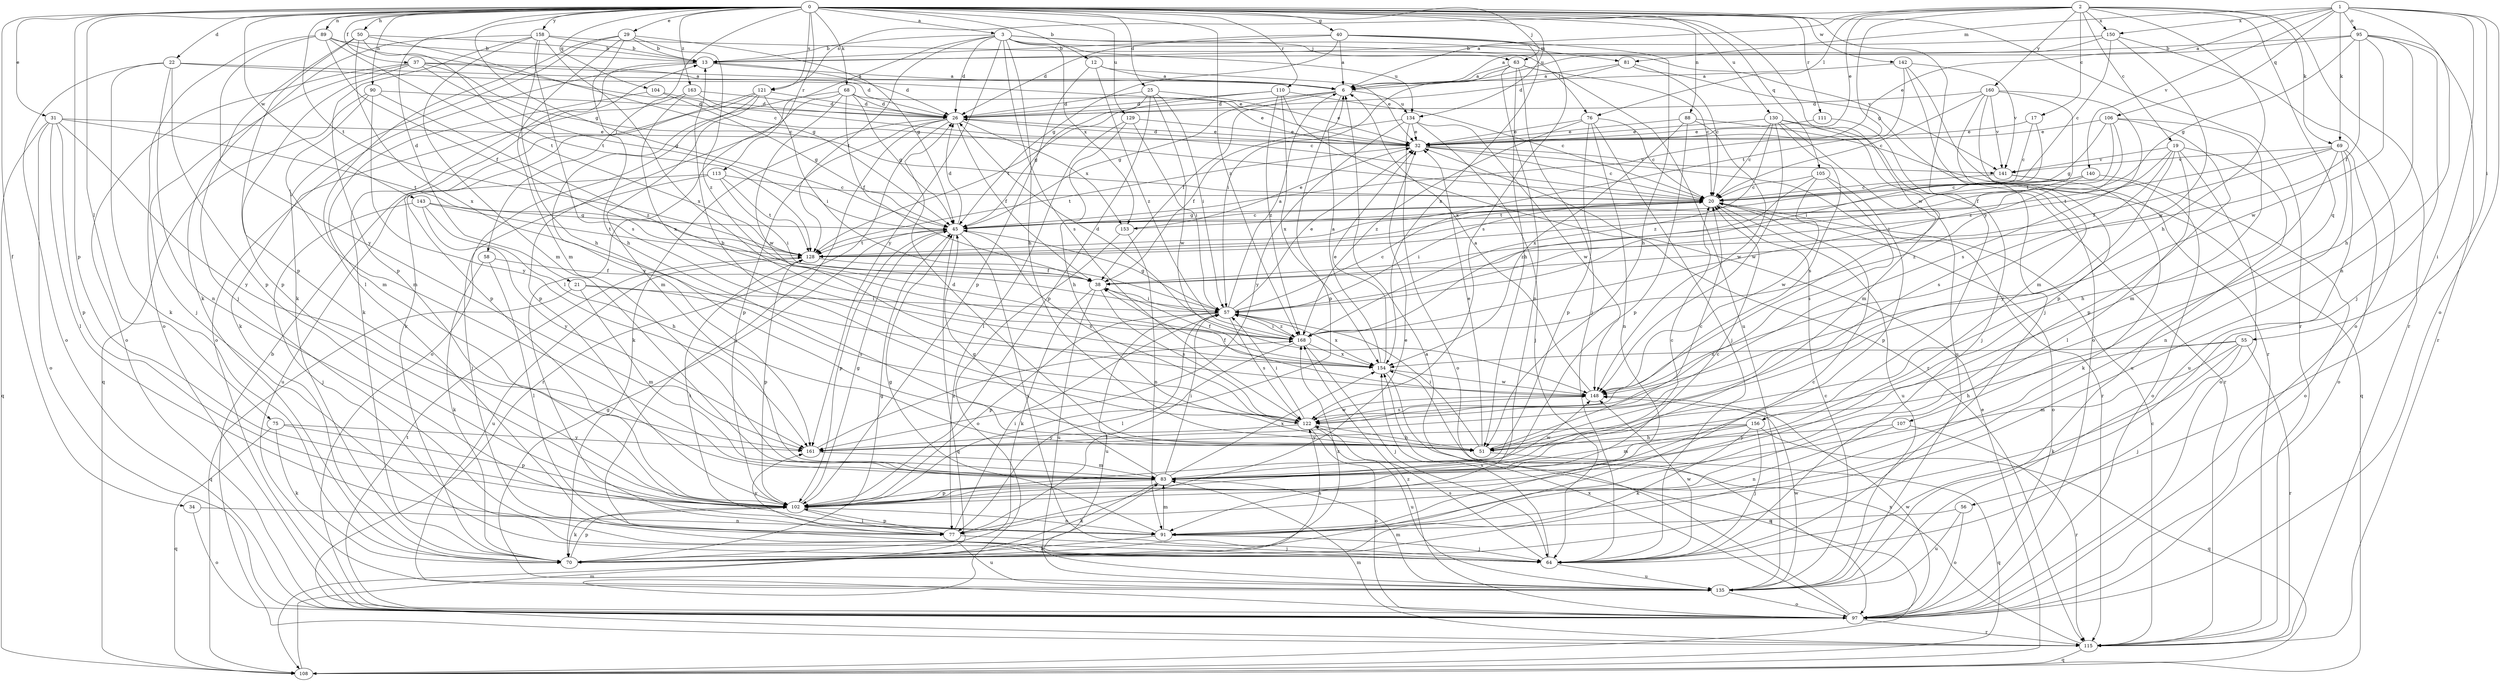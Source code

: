 strict digraph  {
0;
1;
2;
3;
6;
12;
13;
17;
19;
20;
21;
22;
25;
26;
29;
31;
32;
34;
37;
38;
40;
45;
50;
51;
55;
56;
57;
58;
63;
64;
68;
69;
70;
75;
76;
77;
81;
83;
88;
89;
90;
91;
95;
97;
102;
104;
105;
106;
107;
108;
110;
111;
113;
115;
121;
122;
128;
129;
130;
134;
135;
140;
141;
142;
143;
148;
150;
153;
154;
156;
158;
160;
161;
163;
168;
0 -> 3  [label=a];
0 -> 12  [label=b];
0 -> 21  [label=d];
0 -> 22  [label=d];
0 -> 25  [label=d];
0 -> 29  [label=e];
0 -> 31  [label=e];
0 -> 34  [label=f];
0 -> 37  [label=f];
0 -> 40  [label=g];
0 -> 45  [label=g];
0 -> 50  [label=h];
0 -> 58  [label=j];
0 -> 63  [label=j];
0 -> 68  [label=k];
0 -> 75  [label=l];
0 -> 88  [label=n];
0 -> 89  [label=n];
0 -> 90  [label=n];
0 -> 102  [label=p];
0 -> 104  [label=q];
0 -> 105  [label=q];
0 -> 110  [label=r];
0 -> 111  [label=r];
0 -> 113  [label=r];
0 -> 115  [label=r];
0 -> 121  [label=s];
0 -> 128  [label=t];
0 -> 129  [label=u];
0 -> 130  [label=u];
0 -> 134  [label=u];
0 -> 142  [label=w];
0 -> 143  [label=w];
0 -> 148  [label=w];
0 -> 156  [label=y];
0 -> 158  [label=y];
0 -> 163  [label=z];
0 -> 168  [label=z];
1 -> 6  [label=a];
1 -> 55  [label=i];
1 -> 56  [label=i];
1 -> 69  [label=k];
1 -> 81  [label=m];
1 -> 91  [label=n];
1 -> 95  [label=o];
1 -> 97  [label=o];
1 -> 106  [label=q];
1 -> 140  [label=v];
1 -> 150  [label=x];
2 -> 6  [label=a];
2 -> 17  [label=c];
2 -> 19  [label=c];
2 -> 32  [label=e];
2 -> 45  [label=g];
2 -> 51  [label=h];
2 -> 69  [label=k];
2 -> 76  [label=l];
2 -> 107  [label=q];
2 -> 115  [label=r];
2 -> 121  [label=s];
2 -> 150  [label=x];
2 -> 160  [label=y];
3 -> 13  [label=b];
3 -> 26  [label=d];
3 -> 51  [label=h];
3 -> 63  [label=j];
3 -> 76  [label=l];
3 -> 77  [label=l];
3 -> 81  [label=m];
3 -> 122  [label=s];
3 -> 128  [label=t];
3 -> 134  [label=u];
3 -> 153  [label=x];
3 -> 161  [label=y];
6 -> 26  [label=d];
6 -> 38  [label=f];
6 -> 45  [label=g];
6 -> 102  [label=p];
6 -> 134  [label=u];
12 -> 6  [label=a];
12 -> 32  [label=e];
12 -> 102  [label=p];
12 -> 168  [label=z];
13 -> 6  [label=a];
13 -> 26  [label=d];
13 -> 70  [label=k];
13 -> 97  [label=o];
17 -> 20  [label=c];
17 -> 32  [label=e];
17 -> 57  [label=i];
19 -> 57  [label=i];
19 -> 77  [label=l];
19 -> 97  [label=o];
19 -> 122  [label=s];
19 -> 135  [label=u];
19 -> 141  [label=v];
19 -> 161  [label=y];
20 -> 45  [label=g];
20 -> 57  [label=i];
20 -> 97  [label=o];
20 -> 135  [label=u];
20 -> 153  [label=x];
21 -> 57  [label=i];
21 -> 83  [label=m];
21 -> 108  [label=q];
21 -> 122  [label=s];
22 -> 6  [label=a];
22 -> 32  [label=e];
22 -> 70  [label=k];
22 -> 91  [label=n];
22 -> 97  [label=o];
22 -> 102  [label=p];
25 -> 26  [label=d];
25 -> 32  [label=e];
25 -> 45  [label=g];
25 -> 57  [label=i];
25 -> 102  [label=p];
25 -> 148  [label=w];
26 -> 32  [label=e];
26 -> 38  [label=f];
26 -> 64  [label=j];
26 -> 70  [label=k];
26 -> 102  [label=p];
26 -> 115  [label=r];
26 -> 153  [label=x];
29 -> 13  [label=b];
29 -> 45  [label=g];
29 -> 51  [label=h];
29 -> 70  [label=k];
29 -> 77  [label=l];
29 -> 83  [label=m];
29 -> 168  [label=z];
31 -> 32  [label=e];
31 -> 77  [label=l];
31 -> 97  [label=o];
31 -> 102  [label=p];
31 -> 108  [label=q];
31 -> 128  [label=t];
31 -> 161  [label=y];
32 -> 20  [label=c];
32 -> 26  [label=d];
32 -> 115  [label=r];
32 -> 128  [label=t];
32 -> 141  [label=v];
34 -> 91  [label=n];
34 -> 97  [label=o];
37 -> 6  [label=a];
37 -> 20  [label=c];
37 -> 26  [label=d];
37 -> 45  [label=g];
37 -> 64  [label=j];
37 -> 97  [label=o];
37 -> 102  [label=p];
38 -> 57  [label=i];
38 -> 70  [label=k];
38 -> 122  [label=s];
38 -> 135  [label=u];
40 -> 6  [label=a];
40 -> 13  [label=b];
40 -> 26  [label=d];
40 -> 45  [label=g];
40 -> 51  [label=h];
40 -> 122  [label=s];
40 -> 154  [label=x];
45 -> 20  [label=c];
45 -> 26  [label=d];
45 -> 64  [label=j];
45 -> 102  [label=p];
45 -> 108  [label=q];
45 -> 122  [label=s];
45 -> 128  [label=t];
50 -> 13  [label=b];
50 -> 45  [label=g];
50 -> 64  [label=j];
50 -> 102  [label=p];
50 -> 128  [label=t];
50 -> 154  [label=x];
51 -> 20  [label=c];
51 -> 26  [label=d];
51 -> 32  [label=e];
51 -> 57  [label=i];
51 -> 108  [label=q];
55 -> 51  [label=h];
55 -> 64  [label=j];
55 -> 70  [label=k];
55 -> 83  [label=m];
55 -> 115  [label=r];
55 -> 154  [label=x];
56 -> 91  [label=n];
56 -> 97  [label=o];
56 -> 135  [label=u];
57 -> 6  [label=a];
57 -> 20  [label=c];
57 -> 32  [label=e];
57 -> 45  [label=g];
57 -> 77  [label=l];
57 -> 102  [label=p];
57 -> 122  [label=s];
57 -> 135  [label=u];
57 -> 154  [label=x];
57 -> 168  [label=z];
58 -> 38  [label=f];
58 -> 70  [label=k];
58 -> 77  [label=l];
63 -> 6  [label=a];
63 -> 20  [label=c];
63 -> 51  [label=h];
63 -> 57  [label=i];
63 -> 64  [label=j];
63 -> 91  [label=n];
63 -> 135  [label=u];
64 -> 122  [label=s];
64 -> 135  [label=u];
64 -> 148  [label=w];
64 -> 154  [label=x];
68 -> 26  [label=d];
68 -> 32  [label=e];
68 -> 38  [label=f];
68 -> 45  [label=g];
68 -> 97  [label=o];
68 -> 102  [label=p];
68 -> 148  [label=w];
69 -> 38  [label=f];
69 -> 51  [label=h];
69 -> 91  [label=n];
69 -> 97  [label=o];
69 -> 128  [label=t];
69 -> 135  [label=u];
69 -> 141  [label=v];
70 -> 20  [label=c];
70 -> 45  [label=g];
70 -> 102  [label=p];
70 -> 122  [label=s];
70 -> 168  [label=z];
75 -> 70  [label=k];
75 -> 102  [label=p];
75 -> 108  [label=q];
75 -> 161  [label=y];
76 -> 20  [label=c];
76 -> 32  [label=e];
76 -> 64  [label=j];
76 -> 91  [label=n];
76 -> 102  [label=p];
76 -> 168  [label=z];
77 -> 32  [label=e];
77 -> 57  [label=i];
77 -> 64  [label=j];
77 -> 102  [label=p];
77 -> 135  [label=u];
77 -> 161  [label=y];
81 -> 6  [label=a];
81 -> 20  [label=c];
81 -> 26  [label=d];
81 -> 97  [label=o];
83 -> 20  [label=c];
83 -> 45  [label=g];
83 -> 57  [label=i];
83 -> 70  [label=k];
83 -> 102  [label=p];
83 -> 148  [label=w];
83 -> 154  [label=x];
88 -> 32  [label=e];
88 -> 102  [label=p];
88 -> 108  [label=q];
88 -> 148  [label=w];
88 -> 154  [label=x];
89 -> 13  [label=b];
89 -> 20  [label=c];
89 -> 38  [label=f];
89 -> 97  [label=o];
89 -> 128  [label=t];
89 -> 161  [label=y];
90 -> 26  [label=d];
90 -> 83  [label=m];
90 -> 108  [label=q];
90 -> 161  [label=y];
90 -> 168  [label=z];
91 -> 45  [label=g];
91 -> 64  [label=j];
91 -> 70  [label=k];
91 -> 83  [label=m];
91 -> 128  [label=t];
95 -> 13  [label=b];
95 -> 32  [label=e];
95 -> 38  [label=f];
95 -> 45  [label=g];
95 -> 51  [label=h];
95 -> 64  [label=j];
95 -> 115  [label=r];
95 -> 148  [label=w];
97 -> 6  [label=a];
97 -> 115  [label=r];
97 -> 128  [label=t];
97 -> 148  [label=w];
97 -> 154  [label=x];
97 -> 168  [label=z];
102 -> 20  [label=c];
102 -> 45  [label=g];
102 -> 70  [label=k];
102 -> 77  [label=l];
102 -> 91  [label=n];
104 -> 26  [label=d];
104 -> 45  [label=g];
104 -> 83  [label=m];
105 -> 20  [label=c];
105 -> 102  [label=p];
105 -> 122  [label=s];
105 -> 148  [label=w];
105 -> 168  [label=z];
106 -> 32  [label=e];
106 -> 38  [label=f];
106 -> 45  [label=g];
106 -> 83  [label=m];
106 -> 102  [label=p];
106 -> 128  [label=t];
107 -> 91  [label=n];
107 -> 115  [label=r];
107 -> 161  [label=y];
108 -> 32  [label=e];
108 -> 83  [label=m];
110 -> 20  [label=c];
110 -> 26  [label=d];
110 -> 115  [label=r];
110 -> 128  [label=t];
110 -> 154  [label=x];
110 -> 168  [label=z];
111 -> 32  [label=e];
111 -> 64  [label=j];
113 -> 20  [label=c];
113 -> 57  [label=i];
113 -> 64  [label=j];
113 -> 128  [label=t];
113 -> 135  [label=u];
115 -> 13  [label=b];
115 -> 20  [label=c];
115 -> 83  [label=m];
115 -> 108  [label=q];
115 -> 154  [label=x];
121 -> 26  [label=d];
121 -> 57  [label=i];
121 -> 70  [label=k];
121 -> 83  [label=m];
121 -> 102  [label=p];
121 -> 161  [label=y];
122 -> 13  [label=b];
122 -> 51  [label=h];
122 -> 57  [label=i];
122 -> 97  [label=o];
122 -> 135  [label=u];
122 -> 148  [label=w];
122 -> 161  [label=y];
128 -> 38  [label=f];
128 -> 102  [label=p];
128 -> 135  [label=u];
129 -> 32  [label=e];
129 -> 51  [label=h];
129 -> 57  [label=i];
129 -> 77  [label=l];
130 -> 20  [label=c];
130 -> 32  [label=e];
130 -> 83  [label=m];
130 -> 115  [label=r];
130 -> 122  [label=s];
130 -> 135  [label=u];
130 -> 148  [label=w];
130 -> 168  [label=z];
134 -> 32  [label=e];
134 -> 38  [label=f];
134 -> 64  [label=j];
134 -> 97  [label=o];
134 -> 148  [label=w];
134 -> 161  [label=y];
135 -> 20  [label=c];
135 -> 45  [label=g];
135 -> 83  [label=m];
135 -> 97  [label=o];
135 -> 148  [label=w];
140 -> 20  [label=c];
140 -> 97  [label=o];
140 -> 128  [label=t];
140 -> 168  [label=z];
141 -> 20  [label=c];
141 -> 70  [label=k];
141 -> 97  [label=o];
142 -> 6  [label=a];
142 -> 64  [label=j];
142 -> 115  [label=r];
142 -> 128  [label=t];
142 -> 141  [label=v];
143 -> 45  [label=g];
143 -> 51  [label=h];
143 -> 64  [label=j];
143 -> 128  [label=t];
143 -> 161  [label=y];
148 -> 6  [label=a];
148 -> 38  [label=f];
148 -> 122  [label=s];
150 -> 6  [label=a];
150 -> 13  [label=b];
150 -> 20  [label=c];
150 -> 97  [label=o];
150 -> 148  [label=w];
153 -> 32  [label=e];
153 -> 91  [label=n];
153 -> 97  [label=o];
154 -> 6  [label=a];
154 -> 32  [label=e];
154 -> 38  [label=f];
154 -> 108  [label=q];
154 -> 148  [label=w];
156 -> 51  [label=h];
156 -> 64  [label=j];
156 -> 70  [label=k];
156 -> 83  [label=m];
156 -> 108  [label=q];
156 -> 161  [label=y];
158 -> 13  [label=b];
158 -> 51  [label=h];
158 -> 70  [label=k];
158 -> 83  [label=m];
158 -> 102  [label=p];
158 -> 122  [label=s];
158 -> 141  [label=v];
158 -> 154  [label=x];
160 -> 20  [label=c];
160 -> 26  [label=d];
160 -> 83  [label=m];
160 -> 102  [label=p];
160 -> 122  [label=s];
160 -> 141  [label=v];
160 -> 168  [label=z];
161 -> 83  [label=m];
161 -> 168  [label=z];
163 -> 20  [label=c];
163 -> 26  [label=d];
163 -> 70  [label=k];
163 -> 154  [label=x];
168 -> 26  [label=d];
168 -> 57  [label=i];
168 -> 64  [label=j];
168 -> 77  [label=l];
168 -> 154  [label=x];
}
